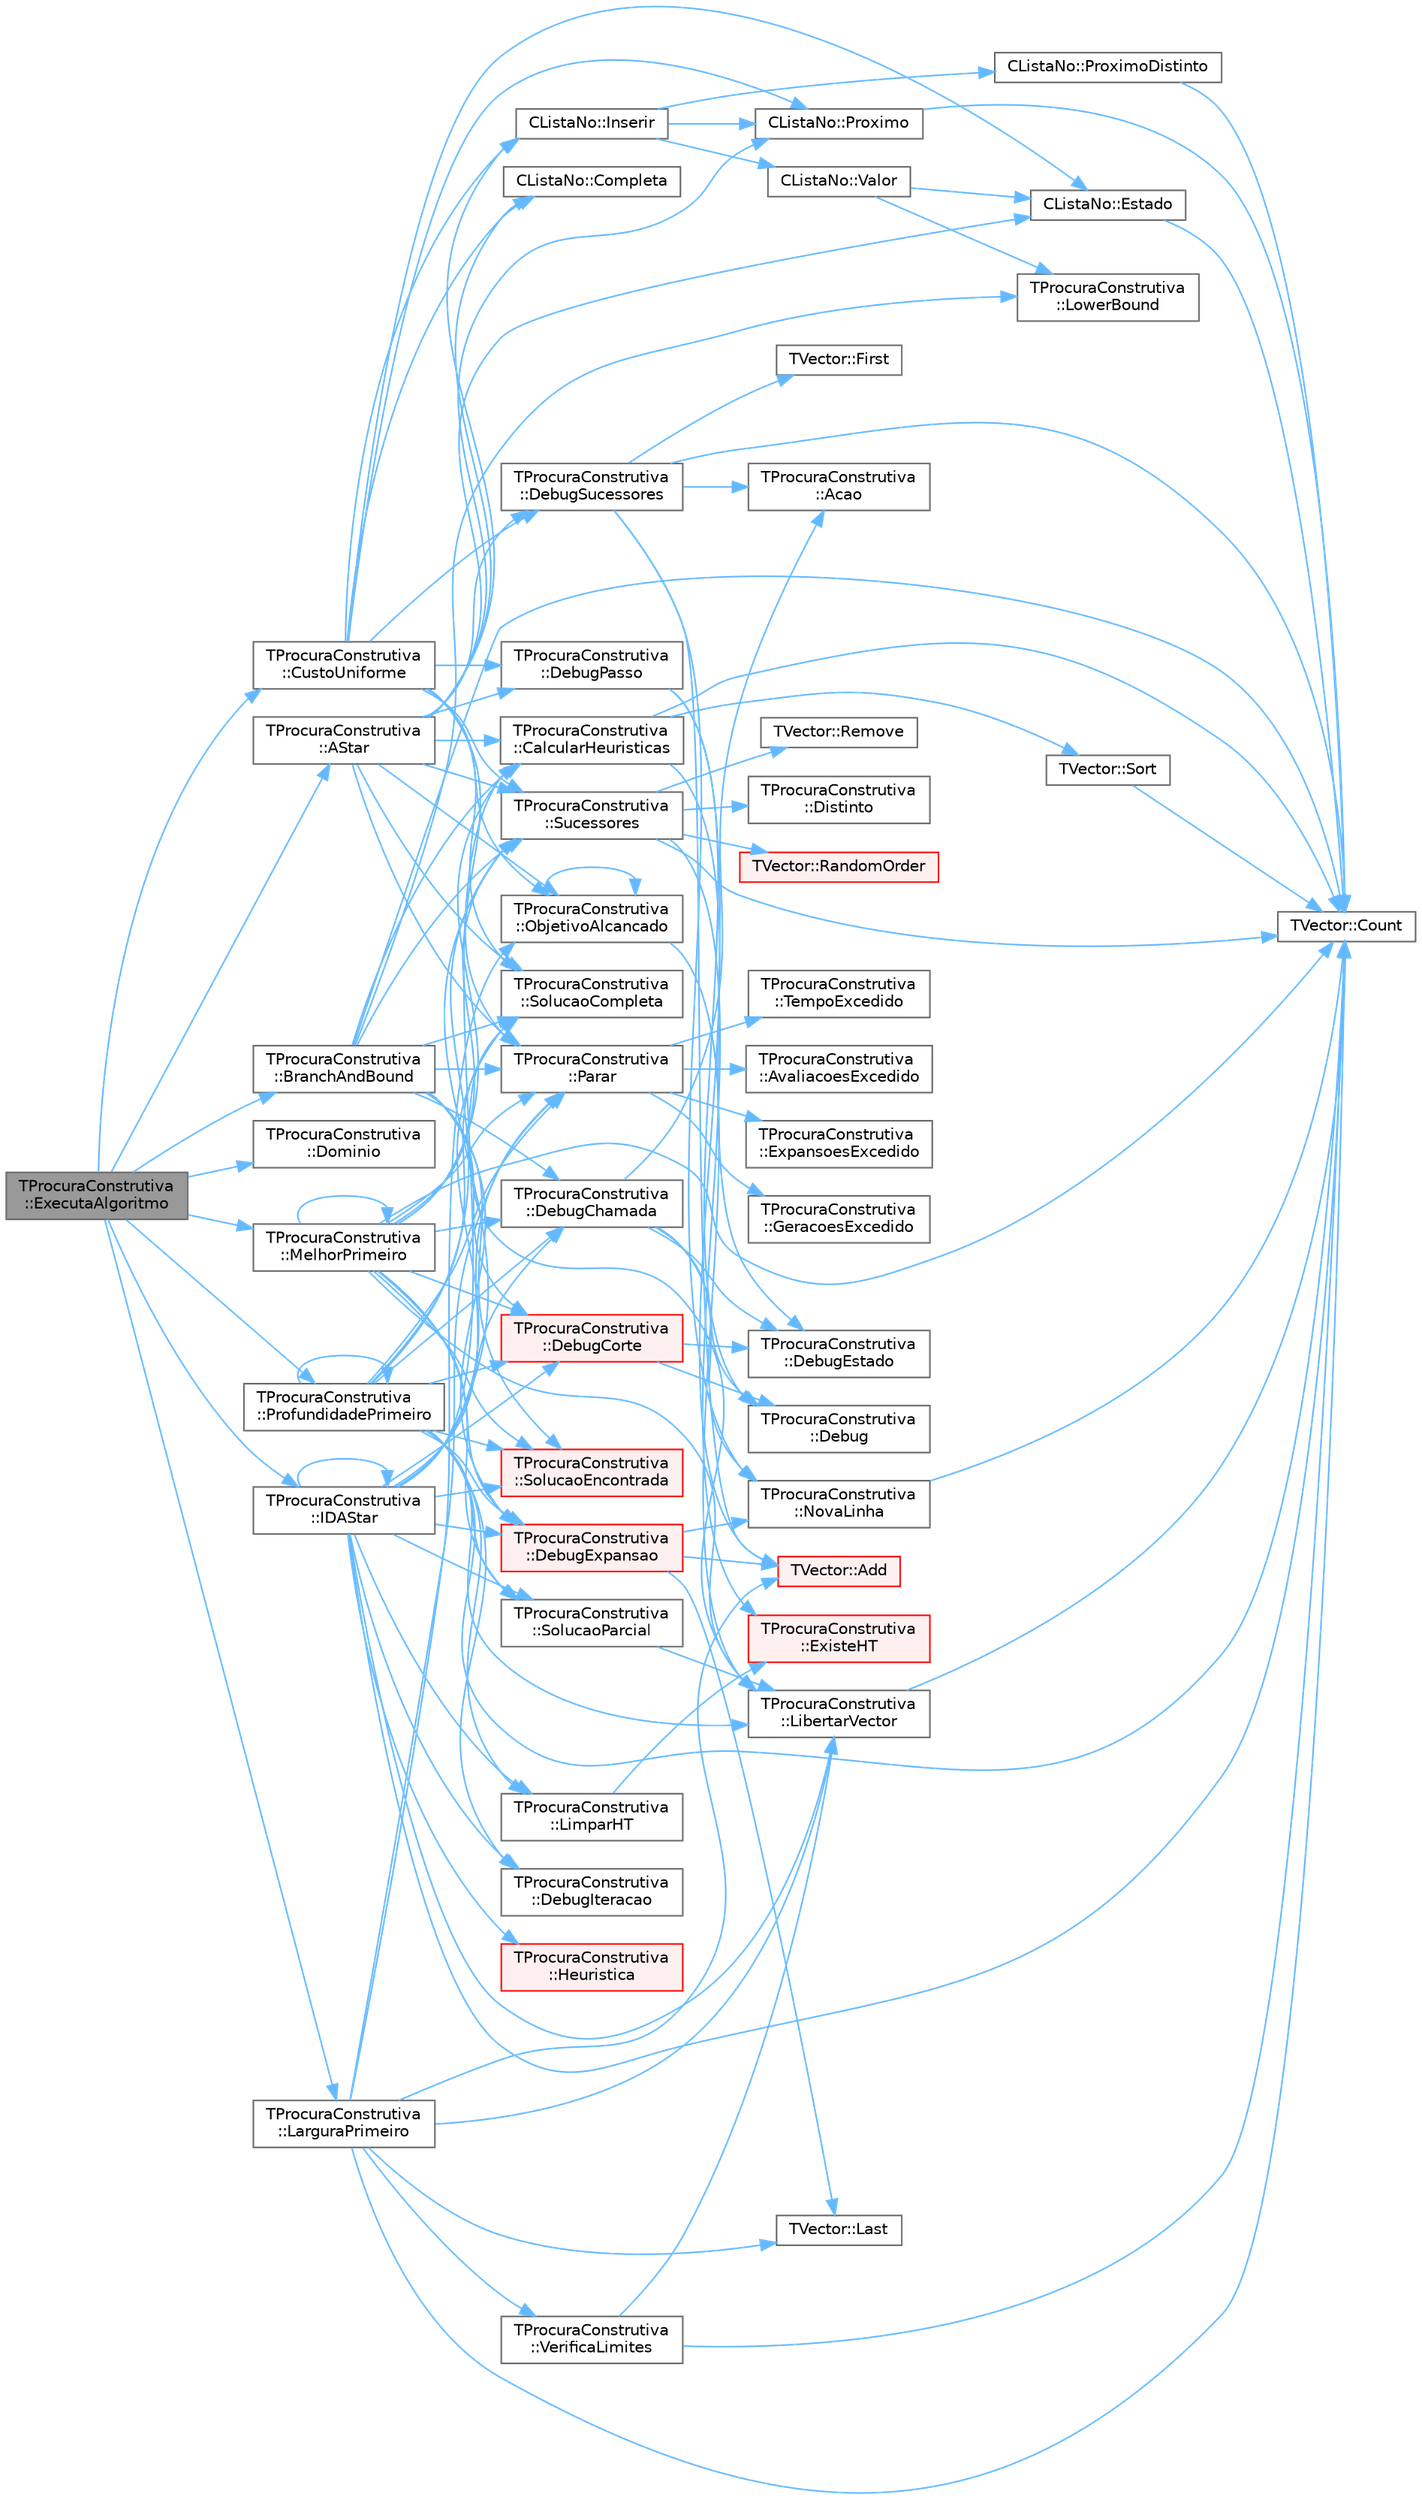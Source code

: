digraph "TProcuraConstrutiva::ExecutaAlgoritmo"
{
 // LATEX_PDF_SIZE
  bgcolor="transparent";
  edge [fontname=Helvetica,fontsize=10,labelfontname=Helvetica,labelfontsize=10];
  node [fontname=Helvetica,fontsize=10,shape=box,height=0.2,width=0.4];
  rankdir="LR";
  Node1 [id="Node000001",label="TProcuraConstrutiva\l::ExecutaAlgoritmo",height=0.2,width=0.4,color="gray40", fillcolor="grey60", style="filled", fontcolor="black",tooltip="Executa o algoritmo com os parametros atuais."];
  Node1 -> Node2 [id="edge133_Node000001_Node000002",color="steelblue1",style="solid",tooltip=" "];
  Node2 [id="Node000002",label="TProcuraConstrutiva\l::AStar",height=0.2,width=0.4,color="grey40", fillcolor="white", style="filled",URL="$group__ProcurasInformadas.html#ga37dd78e1a9a6742700728135f81964b4",tooltip="Executa a procura A*, algoritmo informado."];
  Node2 -> Node3 [id="edge134_Node000002_Node000003",color="steelblue1",style="solid",tooltip=" "];
  Node3 [id="Node000003",label="TProcuraConstrutiva\l::CalcularHeuristicas",height=0.2,width=0.4,color="grey40", fillcolor="white", style="filled",URL="$classTProcuraConstrutiva.html#a640e74c9b6cd340761db671438ad679e",tooltip=" "];
  Node3 -> Node4 [id="edge135_Node000003_Node000004",color="steelblue1",style="solid",tooltip=" "];
  Node4 [id="Node000004",label="TVector::Add",height=0.2,width=0.4,color="red", fillcolor="#FFF0F0", style="filled",URL="$classTVector.html#a21e44df6bc9513d711e2047abc5abf3d",tooltip=" "];
  Node3 -> Node6 [id="edge136_Node000003_Node000006",color="steelblue1",style="solid",tooltip=" "];
  Node6 [id="Node000006",label="TVector::Count",height=0.2,width=0.4,color="grey40", fillcolor="white", style="filled",URL="$classTVector.html#a427bf294df0ee2bf96e30d278c08389f",tooltip=" "];
  Node3 -> Node7 [id="edge137_Node000003_Node000007",color="steelblue1",style="solid",tooltip=" "];
  Node7 [id="Node000007",label="TVector::Sort",height=0.2,width=0.4,color="grey40", fillcolor="white", style="filled",URL="$classTVector.html#ab5f765b4c8271e597e2005757ed52138",tooltip=" "];
  Node7 -> Node6 [id="edge138_Node000007_Node000006",color="steelblue1",style="solid",tooltip=" "];
  Node2 -> Node8 [id="edge139_Node000002_Node000008",color="steelblue1",style="solid",tooltip=" "];
  Node8 [id="Node000008",label="CListaNo::Completa",height=0.2,width=0.4,color="grey40", fillcolor="white", style="filled",URL="$classCListaNo.html#a1895f082c5a47855d4cb6236b66fd8a0",tooltip=" "];
  Node2 -> Node9 [id="edge140_Node000002_Node000009",color="steelblue1",style="solid",tooltip=" "];
  Node9 [id="Node000009",label="TProcuraConstrutiva\l::DebugPasso",height=0.2,width=0.4,color="grey40", fillcolor="white", style="filled",URL="$classTProcuraConstrutiva.html#a8a25d942dd9c34c27ad92e3e36177f2f",tooltip=" "];
  Node9 -> Node10 [id="edge141_Node000009_Node000010",color="steelblue1",style="solid",tooltip=" "];
  Node10 [id="Node000010",label="TProcuraConstrutiva\l::Debug",height=0.2,width=0.4,color="grey40", fillcolor="white", style="filled",URL="$group__RedefinicaoSugerida.html#ga6bb2ece76e931695c9e32df7ca7143aa",tooltip="Mostra o estado no ecrã, para debug."];
  Node9 -> Node11 [id="edge142_Node000009_Node000011",color="steelblue1",style="solid",tooltip=" "];
  Node11 [id="Node000011",label="TProcuraConstrutiva\l::DebugEstado",height=0.2,width=0.4,color="grey40", fillcolor="white", style="filled",URL="$classTProcuraConstrutiva.html#a3c5b2743566153ca9d45e875106e548b",tooltip=" "];
  Node2 -> Node12 [id="edge143_Node000002_Node000012",color="steelblue1",style="solid",tooltip=" "];
  Node12 [id="Node000012",label="TProcuraConstrutiva\l::DebugSucessores",height=0.2,width=0.4,color="grey40", fillcolor="white", style="filled",URL="$classTProcuraConstrutiva.html#a08aa14ddc895426b2ce3df4d763cbbd7",tooltip=" "];
  Node12 -> Node13 [id="edge144_Node000012_Node000013",color="steelblue1",style="solid",tooltip=" "];
  Node13 [id="Node000013",label="TProcuraConstrutiva\l::Acao",height=0.2,width=0.4,color="grey40", fillcolor="white", style="filled",URL="$group__RedefinicaoSugerida.html#gacbc6e34f3a403d26d806f37b5cd739f6",tooltip="Retorna a ação (movimento, passo, jogada, lance, etc.) que gerou o sucessor."];
  Node12 -> Node4 [id="edge145_Node000012_Node000004",color="steelblue1",style="solid",tooltip=" "];
  Node12 -> Node6 [id="edge146_Node000012_Node000006",color="steelblue1",style="solid",tooltip=" "];
  Node12 -> Node14 [id="edge147_Node000012_Node000014",color="steelblue1",style="solid",tooltip=" "];
  Node14 [id="Node000014",label="TVector::First",height=0.2,width=0.4,color="grey40", fillcolor="white", style="filled",URL="$classTVector.html#a05f29646493d42f3c77081b6031d70e5",tooltip=" "];
  Node12 -> Node15 [id="edge148_Node000012_Node000015",color="steelblue1",style="solid",tooltip=" "];
  Node15 [id="Node000015",label="TProcuraConstrutiva\l::NovaLinha",height=0.2,width=0.4,color="grey40", fillcolor="white", style="filled",URL="$classTProcuraConstrutiva.html#a7426b2abb333f77ef5d00ae46d5f2d32",tooltip=" "];
  Node15 -> Node6 [id="edge149_Node000015_Node000006",color="steelblue1",style="solid",tooltip=" "];
  Node2 -> Node16 [id="edge150_Node000002_Node000016",color="steelblue1",style="solid",tooltip=" "];
  Node16 [id="Node000016",label="CListaNo::Estado",height=0.2,width=0.4,color="grey40", fillcolor="white", style="filled",URL="$classCListaNo.html#a41eb61b9b842b0052c119fe44b789ba8",tooltip=" "];
  Node16 -> Node6 [id="edge151_Node000016_Node000006",color="steelblue1",style="solid",tooltip=" "];
  Node2 -> Node17 [id="edge152_Node000002_Node000017",color="steelblue1",style="solid",tooltip=" "];
  Node17 [id="Node000017",label="CListaNo::Inserir",height=0.2,width=0.4,color="grey40", fillcolor="white", style="filled",URL="$classCListaNo.html#a7f8ea2bd2165fba49823cc35146f7981",tooltip=" "];
  Node17 -> Node18 [id="edge153_Node000017_Node000018",color="steelblue1",style="solid",tooltip=" "];
  Node18 [id="Node000018",label="CListaNo::Proximo",height=0.2,width=0.4,color="grey40", fillcolor="white", style="filled",URL="$classCListaNo.html#ac0247e41530a14c23afb3279fa15bbfa",tooltip=" "];
  Node18 -> Node6 [id="edge154_Node000018_Node000006",color="steelblue1",style="solid",tooltip=" "];
  Node17 -> Node19 [id="edge155_Node000017_Node000019",color="steelblue1",style="solid",tooltip=" "];
  Node19 [id="Node000019",label="CListaNo::ProximoDistinto",height=0.2,width=0.4,color="grey40", fillcolor="white", style="filled",URL="$classCListaNo.html#a9f8eef005ec0d5fae8d5075892d19273",tooltip=" "];
  Node19 -> Node6 [id="edge156_Node000019_Node000006",color="steelblue1",style="solid",tooltip=" "];
  Node17 -> Node20 [id="edge157_Node000017_Node000020",color="steelblue1",style="solid",tooltip=" "];
  Node20 [id="Node000020",label="CListaNo::Valor",height=0.2,width=0.4,color="grey40", fillcolor="white", style="filled",URL="$classCListaNo.html#aef59a51e58231841d16fa45aa7582328",tooltip=" "];
  Node20 -> Node16 [id="edge158_Node000020_Node000016",color="steelblue1",style="solid",tooltip=" "];
  Node20 -> Node21 [id="edge159_Node000020_Node000021",color="steelblue1",style="solid",tooltip=" "];
  Node21 [id="Node000021",label="TProcuraConstrutiva\l::LowerBound",height=0.2,width=0.4,color="grey40", fillcolor="white", style="filled",URL="$classTProcuraConstrutiva.html#a5f021041a7dfe1b68890d9e5f5f0e6f4",tooltip=" "];
  Node2 -> Node22 [id="edge160_Node000002_Node000022",color="steelblue1",style="solid",tooltip=" "];
  Node22 [id="Node000022",label="TProcuraConstrutiva\l::ObjetivoAlcancado",height=0.2,width=0.4,color="grey40", fillcolor="white", style="filled",URL="$classTProcuraConstrutiva.html#a8e7879e0ac12522e0eedf3d3d365e51c",tooltip=" "];
  Node22 -> Node23 [id="edge161_Node000022_Node000023",color="steelblue1",style="solid",tooltip=" "];
  Node23 [id="Node000023",label="TProcuraConstrutiva\l::LibertarVector",height=0.2,width=0.4,color="grey40", fillcolor="white", style="filled",URL="$classTProcuraConstrutiva.html#a976f17b2b53ce9ffc7d1795d291262df",tooltip=" "];
  Node23 -> Node6 [id="edge162_Node000023_Node000006",color="steelblue1",style="solid",tooltip=" "];
  Node22 -> Node22 [id="edge163_Node000022_Node000022",color="steelblue1",style="solid",tooltip=" "];
  Node2 -> Node24 [id="edge164_Node000002_Node000024",color="steelblue1",style="solid",tooltip=" "];
  Node24 [id="Node000024",label="TProcuraConstrutiva\l::Parar",height=0.2,width=0.4,color="grey40", fillcolor="white", style="filled",URL="$group__RedefinicaoOpcional.html#gaed4543b865993696a193d101e925b5b1",tooltip="Verifica se a procura deve ser interrompida."];
  Node24 -> Node25 [id="edge165_Node000024_Node000025",color="steelblue1",style="solid",tooltip=" "];
  Node25 [id="Node000025",label="TProcuraConstrutiva\l::AvaliacoesExcedido",height=0.2,width=0.4,color="grey40", fillcolor="white", style="filled",URL="$classTProcuraConstrutiva.html#ae69f7bb250c61cd3b73d85a3a2305600",tooltip=" "];
  Node24 -> Node26 [id="edge166_Node000024_Node000026",color="steelblue1",style="solid",tooltip=" "];
  Node26 [id="Node000026",label="TProcuraConstrutiva\l::ExpansoesExcedido",height=0.2,width=0.4,color="grey40", fillcolor="white", style="filled",URL="$classTProcuraConstrutiva.html#ab0c0a5578bb6fce9ea175f1646871212",tooltip=" "];
  Node24 -> Node27 [id="edge167_Node000024_Node000027",color="steelblue1",style="solid",tooltip=" "];
  Node27 [id="Node000027",label="TProcuraConstrutiva\l::GeracoesExcedido",height=0.2,width=0.4,color="grey40", fillcolor="white", style="filled",URL="$classTProcuraConstrutiva.html#a210ebf6bc971e86c845f7bbade1ca4c6",tooltip=" "];
  Node24 -> Node28 [id="edge168_Node000024_Node000028",color="steelblue1",style="solid",tooltip=" "];
  Node28 [id="Node000028",label="TProcuraConstrutiva\l::TempoExcedido",height=0.2,width=0.4,color="grey40", fillcolor="white", style="filled",URL="$classTProcuraConstrutiva.html#a1d844f9591ce201c48e38024a92887f4",tooltip=" "];
  Node2 -> Node18 [id="edge169_Node000002_Node000018",color="steelblue1",style="solid",tooltip=" "];
  Node2 -> Node29 [id="edge170_Node000002_Node000029",color="steelblue1",style="solid",tooltip=" "];
  Node29 [id="Node000029",label="TProcuraConstrutiva\l::SolucaoCompleta",height=0.2,width=0.4,color="grey40", fillcolor="white", style="filled",URL="$group__RedefinicaoMandatoria.html#ga1f3e2b667881c3e910ba372467645304",tooltip="Verifica se o estado actual é objectivo (é uma solução completa)"];
  Node2 -> Node30 [id="edge171_Node000002_Node000030",color="steelblue1",style="solid",tooltip=" "];
  Node30 [id="Node000030",label="TProcuraConstrutiva\l::Sucessores",height=0.2,width=0.4,color="grey40", fillcolor="white", style="filled",URL="$group__RedefinicaoMandatoria.html#ga0a13570d2f5a21296e3c10c2780e170c",tooltip="Coloca em sucessores a lista de estados sucessores."];
  Node30 -> Node6 [id="edge172_Node000030_Node000006",color="steelblue1",style="solid",tooltip=" "];
  Node30 -> Node31 [id="edge173_Node000030_Node000031",color="steelblue1",style="solid",tooltip=" "];
  Node31 [id="Node000031",label="TProcuraConstrutiva\l::Distinto",height=0.2,width=0.4,color="grey40", fillcolor="white", style="filled",URL="$group__RedefinicaoOpcional.html#ga1cf2a30e496ea869e85a9d60b4d469e9",tooltip="Verifica se o estado actual distinto do fornecido."];
  Node30 -> Node32 [id="edge174_Node000030_Node000032",color="steelblue1",style="solid",tooltip=" "];
  Node32 [id="Node000032",label="TProcuraConstrutiva\l::ExisteHT",height=0.2,width=0.4,color="red", fillcolor="#FFF0F0", style="filled",URL="$classTProcuraConstrutiva.html#ad7857beab462b4b09a37e70cc9c787ac",tooltip=" "];
  Node30 -> Node36 [id="edge175_Node000030_Node000036",color="steelblue1",style="solid",tooltip=" "];
  Node36 [id="Node000036",label="TVector::RandomOrder",height=0.2,width=0.4,color="red", fillcolor="#FFF0F0", style="filled",URL="$classTVector.html#a747a4587a9dc84f7ac16331df242471f",tooltip=" "];
  Node30 -> Node39 [id="edge176_Node000030_Node000039",color="steelblue1",style="solid",tooltip=" "];
  Node39 [id="Node000039",label="TVector::Remove",height=0.2,width=0.4,color="grey40", fillcolor="white", style="filled",URL="$classTVector.html#a8b6dd0098ec1c4f1291e003665eeeee8",tooltip=" "];
  Node1 -> Node40 [id="edge177_Node000001_Node000040",color="steelblue1",style="solid",tooltip=" "];
  Node40 [id="Node000040",label="TProcuraConstrutiva\l::BranchAndBound",height=0.2,width=0.4,color="grey40", fillcolor="white", style="filled",URL="$group__ProcurasInformadas.html#gafe804dbf6cabda9e627500c2d4f8aafd",tooltip="Executa o algoritmo Branch-and-Bound, um algoritmo informado."];
  Node40 -> Node3 [id="edge178_Node000040_Node000003",color="steelblue1",style="solid",tooltip=" "];
  Node40 -> Node6 [id="edge179_Node000040_Node000006",color="steelblue1",style="solid",tooltip=" "];
  Node40 -> Node41 [id="edge180_Node000040_Node000041",color="steelblue1",style="solid",tooltip=" "];
  Node41 [id="Node000041",label="TProcuraConstrutiva\l::DebugChamada",height=0.2,width=0.4,color="grey40", fillcolor="white", style="filled",URL="$classTProcuraConstrutiva.html#a6962c0cf7350a211ae74b00768d9c232",tooltip=" "];
  Node41 -> Node13 [id="edge181_Node000041_Node000013",color="steelblue1",style="solid",tooltip=" "];
  Node41 -> Node10 [id="edge182_Node000041_Node000010",color="steelblue1",style="solid",tooltip=" "];
  Node41 -> Node11 [id="edge183_Node000041_Node000011",color="steelblue1",style="solid",tooltip=" "];
  Node41 -> Node15 [id="edge184_Node000041_Node000015",color="steelblue1",style="solid",tooltip=" "];
  Node40 -> Node42 [id="edge185_Node000040_Node000042",color="steelblue1",style="solid",tooltip=" "];
  Node42 [id="Node000042",label="TProcuraConstrutiva\l::DebugCorte",height=0.2,width=0.4,color="red", fillcolor="#FFF0F0", style="filled",URL="$classTProcuraConstrutiva.html#a042ab47715ba45d53a86413415ea95fd",tooltip=" "];
  Node42 -> Node10 [id="edge186_Node000042_Node000010",color="steelblue1",style="solid",tooltip=" "];
  Node42 -> Node11 [id="edge187_Node000042_Node000011",color="steelblue1",style="solid",tooltip=" "];
  Node40 -> Node44 [id="edge188_Node000040_Node000044",color="steelblue1",style="solid",tooltip=" "];
  Node44 [id="Node000044",label="TProcuraConstrutiva\l::DebugExpansao",height=0.2,width=0.4,color="red", fillcolor="#FFF0F0", style="filled",URL="$classTProcuraConstrutiva.html#ad02feccb0f347d9a475ed1b883cc12aa",tooltip=" "];
  Node44 -> Node4 [id="edge189_Node000044_Node000004",color="steelblue1",style="solid",tooltip=" "];
  Node44 -> Node46 [id="edge190_Node000044_Node000046",color="steelblue1",style="solid",tooltip=" "];
  Node46 [id="Node000046",label="TVector::Last",height=0.2,width=0.4,color="grey40", fillcolor="white", style="filled",URL="$classTVector.html#aa304d639c79ef2842f9951846c6292e3",tooltip=" "];
  Node44 -> Node15 [id="edge191_Node000044_Node000015",color="steelblue1",style="solid",tooltip=" "];
  Node40 -> Node23 [id="edge192_Node000040_Node000023",color="steelblue1",style="solid",tooltip=" "];
  Node40 -> Node21 [id="edge193_Node000040_Node000021",color="steelblue1",style="solid",tooltip=" "];
  Node40 -> Node24 [id="edge194_Node000040_Node000024",color="steelblue1",style="solid",tooltip=" "];
  Node40 -> Node29 [id="edge195_Node000040_Node000029",color="steelblue1",style="solid",tooltip=" "];
  Node40 -> Node47 [id="edge196_Node000040_Node000047",color="steelblue1",style="solid",tooltip=" "];
  Node47 [id="Node000047",label="TProcuraConstrutiva\l::SolucaoEncontrada",height=0.2,width=0.4,color="red", fillcolor="#FFF0F0", style="filled",URL="$classTProcuraConstrutiva.html#a2f648df694a20e7fcb688c9979f763fd",tooltip=" "];
  Node40 -> Node30 [id="edge197_Node000040_Node000030",color="steelblue1",style="solid",tooltip=" "];
  Node1 -> Node52 [id="edge198_Node000001_Node000052",color="steelblue1",style="solid",tooltip=" "];
  Node52 [id="Node000052",label="TProcuraConstrutiva\l::CustoUniforme",height=0.2,width=0.4,color="grey40", fillcolor="white", style="filled",URL="$group__ProcurasCegas.html#ga2343fafdecfd55b69c0ffb71e8f9426b",tooltip="Executa a procura por custo uniforme, algoritmo cego."];
  Node52 -> Node8 [id="edge199_Node000052_Node000008",color="steelblue1",style="solid",tooltip=" "];
  Node52 -> Node9 [id="edge200_Node000052_Node000009",color="steelblue1",style="solid",tooltip=" "];
  Node52 -> Node12 [id="edge201_Node000052_Node000012",color="steelblue1",style="solid",tooltip=" "];
  Node52 -> Node16 [id="edge202_Node000052_Node000016",color="steelblue1",style="solid",tooltip=" "];
  Node52 -> Node17 [id="edge203_Node000052_Node000017",color="steelblue1",style="solid",tooltip=" "];
  Node52 -> Node22 [id="edge204_Node000052_Node000022",color="steelblue1",style="solid",tooltip=" "];
  Node52 -> Node24 [id="edge205_Node000052_Node000024",color="steelblue1",style="solid",tooltip=" "];
  Node52 -> Node18 [id="edge206_Node000052_Node000018",color="steelblue1",style="solid",tooltip=" "];
  Node52 -> Node29 [id="edge207_Node000052_Node000029",color="steelblue1",style="solid",tooltip=" "];
  Node52 -> Node30 [id="edge208_Node000052_Node000030",color="steelblue1",style="solid",tooltip=" "];
  Node1 -> Node53 [id="edge209_Node000001_Node000053",color="steelblue1",style="solid",tooltip=" "];
  Node53 [id="Node000053",label="TProcuraConstrutiva\l::Dominio",height=0.2,width=0.4,color="grey40", fillcolor="white", style="filled",URL="$classTProcuraConstrutiva.html#a6dc1daad843c50560a5f3dd8bbe23f56",tooltip=" "];
  Node1 -> Node54 [id="edge210_Node000001_Node000054",color="steelblue1",style="solid",tooltip=" "];
  Node54 [id="Node000054",label="TProcuraConstrutiva\l::IDAStar",height=0.2,width=0.4,color="grey40", fillcolor="white", style="filled",URL="$group__ProcurasInformadas.html#gae77f9608e7988052377d7025bee7c4e8",tooltip="Executa a procura IDA*, algoritmo informado."];
  Node54 -> Node3 [id="edge211_Node000054_Node000003",color="steelblue1",style="solid",tooltip=" "];
  Node54 -> Node6 [id="edge212_Node000054_Node000006",color="steelblue1",style="solid",tooltip=" "];
  Node54 -> Node41 [id="edge213_Node000054_Node000041",color="steelblue1",style="solid",tooltip=" "];
  Node54 -> Node42 [id="edge214_Node000054_Node000042",color="steelblue1",style="solid",tooltip=" "];
  Node54 -> Node44 [id="edge215_Node000054_Node000044",color="steelblue1",style="solid",tooltip=" "];
  Node54 -> Node55 [id="edge216_Node000054_Node000055",color="steelblue1",style="solid",tooltip=" "];
  Node55 [id="Node000055",label="TProcuraConstrutiva\l::DebugIteracao",height=0.2,width=0.4,color="grey40", fillcolor="white", style="filled",URL="$classTProcuraConstrutiva.html#ae464aeb16628493409e4d88cede9a9e7",tooltip=" "];
  Node54 -> Node56 [id="edge217_Node000054_Node000056",color="steelblue1",style="solid",tooltip=" "];
  Node56 [id="Node000056",label="TProcuraConstrutiva\l::Heuristica",height=0.2,width=0.4,color="red", fillcolor="#FFF0F0", style="filled",URL="$group__RedefinicaoSugerida.html#ga0e8bb1bd33683545dc4f8f6329548b40",tooltip="Função para calcular quanto falta para o final, o valor da heurística."];
  Node54 -> Node54 [id="edge218_Node000054_Node000054",color="steelblue1",style="solid",tooltip=" "];
  Node54 -> Node23 [id="edge219_Node000054_Node000023",color="steelblue1",style="solid",tooltip=" "];
  Node54 -> Node57 [id="edge220_Node000054_Node000057",color="steelblue1",style="solid",tooltip=" "];
  Node57 [id="Node000057",label="TProcuraConstrutiva\l::LimparHT",height=0.2,width=0.4,color="grey40", fillcolor="white", style="filled",URL="$classTProcuraConstrutiva.html#a8b500987c88352d27a68200454cc3c8c",tooltip=" "];
  Node57 -> Node32 [id="edge221_Node000057_Node000032",color="steelblue1",style="solid",tooltip=" "];
  Node54 -> Node24 [id="edge222_Node000054_Node000024",color="steelblue1",style="solid",tooltip=" "];
  Node54 -> Node29 [id="edge223_Node000054_Node000029",color="steelblue1",style="solid",tooltip=" "];
  Node54 -> Node47 [id="edge224_Node000054_Node000047",color="steelblue1",style="solid",tooltip=" "];
  Node54 -> Node58 [id="edge225_Node000054_Node000058",color="steelblue1",style="solid",tooltip=" "];
  Node58 [id="Node000058",label="TProcuraConstrutiva\l::SolucaoParcial",height=0.2,width=0.4,color="grey40", fillcolor="white", style="filled",URL="$classTProcuraConstrutiva.html#a6bc5ce68c35bb341173421200dec2937",tooltip=" "];
  Node58 -> Node23 [id="edge226_Node000058_Node000023",color="steelblue1",style="solid",tooltip=" "];
  Node54 -> Node30 [id="edge227_Node000054_Node000030",color="steelblue1",style="solid",tooltip=" "];
  Node1 -> Node59 [id="edge228_Node000001_Node000059",color="steelblue1",style="solid",tooltip=" "];
  Node59 [id="Node000059",label="TProcuraConstrutiva\l::LarguraPrimeiro",height=0.2,width=0.4,color="grey40", fillcolor="white", style="filled",URL="$group__ProcurasCegas.html#gafe656922894d8a27b4cfb70128793af0",tooltip="Executa a procura em largura primeiro, algoritmo cego."];
  Node59 -> Node4 [id="edge229_Node000059_Node000004",color="steelblue1",style="solid",tooltip=" "];
  Node59 -> Node6 [id="edge230_Node000059_Node000006",color="steelblue1",style="solid",tooltip=" "];
  Node59 -> Node46 [id="edge231_Node000059_Node000046",color="steelblue1",style="solid",tooltip=" "];
  Node59 -> Node23 [id="edge232_Node000059_Node000023",color="steelblue1",style="solid",tooltip=" "];
  Node59 -> Node22 [id="edge233_Node000059_Node000022",color="steelblue1",style="solid",tooltip=" "];
  Node59 -> Node24 [id="edge234_Node000059_Node000024",color="steelblue1",style="solid",tooltip=" "];
  Node59 -> Node60 [id="edge235_Node000059_Node000060",color="steelblue1",style="solid",tooltip=" "];
  Node60 [id="Node000060",label="TProcuraConstrutiva\l::VerificaLimites",height=0.2,width=0.4,color="grey40", fillcolor="white", style="filled",URL="$classTProcuraConstrutiva.html#aec0a667a7fda1ebe565ba13d6b02805a",tooltip=" "];
  Node60 -> Node6 [id="edge236_Node000060_Node000006",color="steelblue1",style="solid",tooltip=" "];
  Node60 -> Node23 [id="edge237_Node000060_Node000023",color="steelblue1",style="solid",tooltip=" "];
  Node1 -> Node61 [id="edge238_Node000001_Node000061",color="steelblue1",style="solid",tooltip=" "];
  Node61 [id="Node000061",label="TProcuraConstrutiva\l::MelhorPrimeiro",height=0.2,width=0.4,color="grey40", fillcolor="white", style="filled",URL="$group__ProcurasInformadas.html#gaebb84182343041bc276e4ceceb4b13aa",tooltip="Executa a procura melhor primeiro, algoritmo informado."];
  Node61 -> Node3 [id="edge239_Node000061_Node000003",color="steelblue1",style="solid",tooltip=" "];
  Node61 -> Node6 [id="edge240_Node000061_Node000006",color="steelblue1",style="solid",tooltip=" "];
  Node61 -> Node41 [id="edge241_Node000061_Node000041",color="steelblue1",style="solid",tooltip=" "];
  Node61 -> Node42 [id="edge242_Node000061_Node000042",color="steelblue1",style="solid",tooltip=" "];
  Node61 -> Node44 [id="edge243_Node000061_Node000044",color="steelblue1",style="solid",tooltip=" "];
  Node61 -> Node23 [id="edge244_Node000061_Node000023",color="steelblue1",style="solid",tooltip=" "];
  Node61 -> Node61 [id="edge245_Node000061_Node000061",color="steelblue1",style="solid",tooltip=" "];
  Node61 -> Node24 [id="edge246_Node000061_Node000024",color="steelblue1",style="solid",tooltip=" "];
  Node61 -> Node29 [id="edge247_Node000061_Node000029",color="steelblue1",style="solid",tooltip=" "];
  Node61 -> Node47 [id="edge248_Node000061_Node000047",color="steelblue1",style="solid",tooltip=" "];
  Node61 -> Node58 [id="edge249_Node000061_Node000058",color="steelblue1",style="solid",tooltip=" "];
  Node61 -> Node30 [id="edge250_Node000061_Node000030",color="steelblue1",style="solid",tooltip=" "];
  Node1 -> Node62 [id="edge251_Node000001_Node000062",color="steelblue1",style="solid",tooltip=" "];
  Node62 [id="Node000062",label="TProcuraConstrutiva\l::ProfundidadePrimeiro",height=0.2,width=0.4,color="grey40", fillcolor="white", style="filled",URL="$group__ProcurasCegas.html#gaf00d9776f6b25d56138efb6725b86228",tooltip="Executa a procura em profundidade primeiro, algoritmo cego."];
  Node62 -> Node6 [id="edge252_Node000062_Node000006",color="steelblue1",style="solid",tooltip=" "];
  Node62 -> Node41 [id="edge253_Node000062_Node000041",color="steelblue1",style="solid",tooltip=" "];
  Node62 -> Node42 [id="edge254_Node000062_Node000042",color="steelblue1",style="solid",tooltip=" "];
  Node62 -> Node44 [id="edge255_Node000062_Node000044",color="steelblue1",style="solid",tooltip=" "];
  Node62 -> Node55 [id="edge256_Node000062_Node000055",color="steelblue1",style="solid",tooltip=" "];
  Node62 -> Node23 [id="edge257_Node000062_Node000023",color="steelblue1",style="solid",tooltip=" "];
  Node62 -> Node57 [id="edge258_Node000062_Node000057",color="steelblue1",style="solid",tooltip=" "];
  Node62 -> Node24 [id="edge259_Node000062_Node000024",color="steelblue1",style="solid",tooltip=" "];
  Node62 -> Node62 [id="edge260_Node000062_Node000062",color="steelblue1",style="solid",tooltip=" "];
  Node62 -> Node29 [id="edge261_Node000062_Node000029",color="steelblue1",style="solid",tooltip=" "];
  Node62 -> Node47 [id="edge262_Node000062_Node000047",color="steelblue1",style="solid",tooltip=" "];
  Node62 -> Node58 [id="edge263_Node000062_Node000058",color="steelblue1",style="solid",tooltip=" "];
  Node62 -> Node30 [id="edge264_Node000062_Node000030",color="steelblue1",style="solid",tooltip=" "];
}
